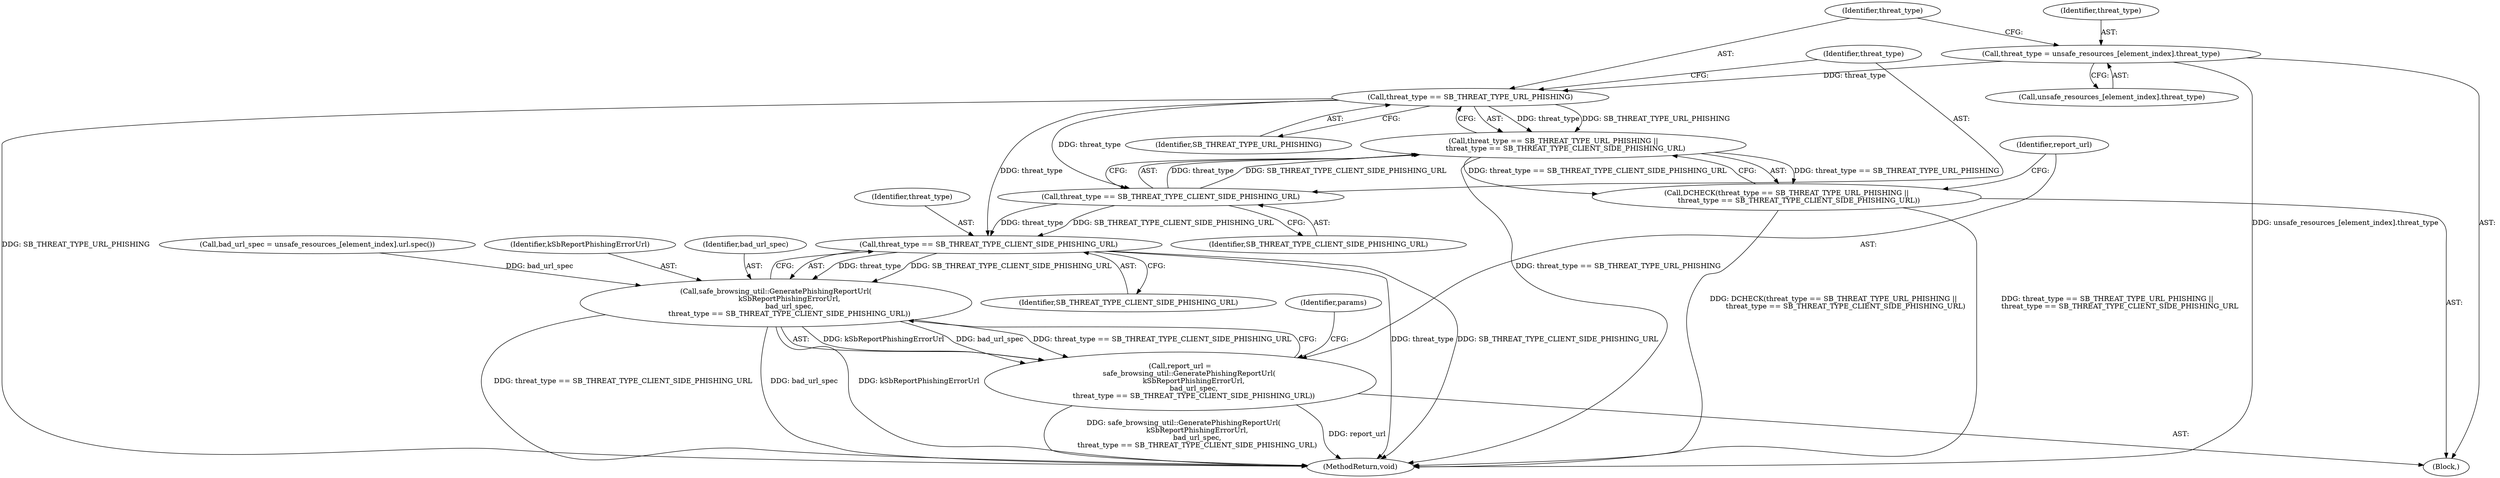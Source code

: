 digraph "0_Chrome_d443be6fdfe17ca4f3ff1843ded362ff0cd01096@array" {
"1000347" [label="(Call,threat_type = unsafe_resources_[element_index].threat_type)"];
"1000356" [label="(Call,threat_type == SB_THREAT_TYPE_URL_PHISHING)"];
"1000355" [label="(Call,threat_type == SB_THREAT_TYPE_URL_PHISHING ||\n           threat_type == SB_THREAT_TYPE_CLIENT_SIDE_PHISHING_URL)"];
"1000354" [label="(Call,DCHECK(threat_type == SB_THREAT_TYPE_URL_PHISHING ||\n           threat_type == SB_THREAT_TYPE_CLIENT_SIDE_PHISHING_URL))"];
"1000359" [label="(Call,threat_type == SB_THREAT_TYPE_CLIENT_SIDE_PHISHING_URL)"];
"1000368" [label="(Call,threat_type == SB_THREAT_TYPE_CLIENT_SIDE_PHISHING_URL)"];
"1000365" [label="(Call,safe_browsing_util::GeneratePhishingReportUrl(\n            kSbReportPhishingErrorUrl,\n            bad_url_spec,\n            threat_type == SB_THREAT_TYPE_CLIENT_SIDE_PHISHING_URL))"];
"1000363" [label="(Call,report_url =\n        safe_browsing_util::GeneratePhishingReportUrl(\n            kSbReportPhishingErrorUrl,\n            bad_url_spec,\n            threat_type == SB_THREAT_TYPE_CLIENT_SIDE_PHISHING_URL))"];
"1000363" [label="(Call,report_url =\n        safe_browsing_util::GeneratePhishingReportUrl(\n            kSbReportPhishingErrorUrl,\n            bad_url_spec,\n            threat_type == SB_THREAT_TYPE_CLIENT_SIDE_PHISHING_URL))"];
"1000347" [label="(Call,threat_type = unsafe_resources_[element_index].threat_type)"];
"1000354" [label="(Call,DCHECK(threat_type == SB_THREAT_TYPE_URL_PHISHING ||\n           threat_type == SB_THREAT_TYPE_CLIENT_SIDE_PHISHING_URL))"];
"1000345" [label="(Block,)"];
"1000359" [label="(Call,threat_type == SB_THREAT_TYPE_CLIENT_SIDE_PHISHING_URL)"];
"1000370" [label="(Identifier,SB_THREAT_TYPE_CLIENT_SIDE_PHISHING_URL)"];
"1000361" [label="(Identifier,SB_THREAT_TYPE_CLIENT_SIDE_PHISHING_URL)"];
"1000358" [label="(Identifier,SB_THREAT_TYPE_URL_PHISHING)"];
"1000373" [label="(Identifier,params)"];
"1000360" [label="(Identifier,threat_type)"];
"1000364" [label="(Identifier,report_url)"];
"1000348" [label="(Identifier,threat_type)"];
"1000357" [label="(Identifier,threat_type)"];
"1000366" [label="(Identifier,kSbReportPhishingErrorUrl)"];
"1000414" [label="(MethodReturn,void)"];
"1000367" [label="(Identifier,bad_url_spec)"];
"1000365" [label="(Call,safe_browsing_util::GeneratePhishingReportUrl(\n            kSbReportPhishingErrorUrl,\n            bad_url_spec,\n            threat_type == SB_THREAT_TYPE_CLIENT_SIDE_PHISHING_URL))"];
"1000349" [label="(Call,unsafe_resources_[element_index].threat_type)"];
"1000356" [label="(Call,threat_type == SB_THREAT_TYPE_URL_PHISHING)"];
"1000355" [label="(Call,threat_type == SB_THREAT_TYPE_URL_PHISHING ||\n           threat_type == SB_THREAT_TYPE_CLIENT_SIDE_PHISHING_URL)"];
"1000369" [label="(Identifier,threat_type)"];
"1000338" [label="(Call,bad_url_spec = unsafe_resources_[element_index].url.spec())"];
"1000368" [label="(Call,threat_type == SB_THREAT_TYPE_CLIENT_SIDE_PHISHING_URL)"];
"1000347" -> "1000345"  [label="AST: "];
"1000347" -> "1000349"  [label="CFG: "];
"1000348" -> "1000347"  [label="AST: "];
"1000349" -> "1000347"  [label="AST: "];
"1000357" -> "1000347"  [label="CFG: "];
"1000347" -> "1000414"  [label="DDG: unsafe_resources_[element_index].threat_type"];
"1000347" -> "1000356"  [label="DDG: threat_type"];
"1000356" -> "1000355"  [label="AST: "];
"1000356" -> "1000358"  [label="CFG: "];
"1000357" -> "1000356"  [label="AST: "];
"1000358" -> "1000356"  [label="AST: "];
"1000360" -> "1000356"  [label="CFG: "];
"1000355" -> "1000356"  [label="CFG: "];
"1000356" -> "1000414"  [label="DDG: SB_THREAT_TYPE_URL_PHISHING"];
"1000356" -> "1000355"  [label="DDG: threat_type"];
"1000356" -> "1000355"  [label="DDG: SB_THREAT_TYPE_URL_PHISHING"];
"1000356" -> "1000359"  [label="DDG: threat_type"];
"1000356" -> "1000368"  [label="DDG: threat_type"];
"1000355" -> "1000354"  [label="AST: "];
"1000355" -> "1000359"  [label="CFG: "];
"1000359" -> "1000355"  [label="AST: "];
"1000354" -> "1000355"  [label="CFG: "];
"1000355" -> "1000414"  [label="DDG: threat_type == SB_THREAT_TYPE_URL_PHISHING"];
"1000355" -> "1000354"  [label="DDG: threat_type == SB_THREAT_TYPE_URL_PHISHING"];
"1000355" -> "1000354"  [label="DDG: threat_type == SB_THREAT_TYPE_CLIENT_SIDE_PHISHING_URL"];
"1000359" -> "1000355"  [label="DDG: threat_type"];
"1000359" -> "1000355"  [label="DDG: SB_THREAT_TYPE_CLIENT_SIDE_PHISHING_URL"];
"1000354" -> "1000345"  [label="AST: "];
"1000364" -> "1000354"  [label="CFG: "];
"1000354" -> "1000414"  [label="DDG: DCHECK(threat_type == SB_THREAT_TYPE_URL_PHISHING ||\n           threat_type == SB_THREAT_TYPE_CLIENT_SIDE_PHISHING_URL)"];
"1000354" -> "1000414"  [label="DDG: threat_type == SB_THREAT_TYPE_URL_PHISHING ||\n           threat_type == SB_THREAT_TYPE_CLIENT_SIDE_PHISHING_URL"];
"1000359" -> "1000361"  [label="CFG: "];
"1000360" -> "1000359"  [label="AST: "];
"1000361" -> "1000359"  [label="AST: "];
"1000359" -> "1000368"  [label="DDG: threat_type"];
"1000359" -> "1000368"  [label="DDG: SB_THREAT_TYPE_CLIENT_SIDE_PHISHING_URL"];
"1000368" -> "1000365"  [label="AST: "];
"1000368" -> "1000370"  [label="CFG: "];
"1000369" -> "1000368"  [label="AST: "];
"1000370" -> "1000368"  [label="AST: "];
"1000365" -> "1000368"  [label="CFG: "];
"1000368" -> "1000414"  [label="DDG: threat_type"];
"1000368" -> "1000414"  [label="DDG: SB_THREAT_TYPE_CLIENT_SIDE_PHISHING_URL"];
"1000368" -> "1000365"  [label="DDG: threat_type"];
"1000368" -> "1000365"  [label="DDG: SB_THREAT_TYPE_CLIENT_SIDE_PHISHING_URL"];
"1000365" -> "1000363"  [label="AST: "];
"1000366" -> "1000365"  [label="AST: "];
"1000367" -> "1000365"  [label="AST: "];
"1000363" -> "1000365"  [label="CFG: "];
"1000365" -> "1000414"  [label="DDG: threat_type == SB_THREAT_TYPE_CLIENT_SIDE_PHISHING_URL"];
"1000365" -> "1000414"  [label="DDG: bad_url_spec"];
"1000365" -> "1000414"  [label="DDG: kSbReportPhishingErrorUrl"];
"1000365" -> "1000363"  [label="DDG: kSbReportPhishingErrorUrl"];
"1000365" -> "1000363"  [label="DDG: bad_url_spec"];
"1000365" -> "1000363"  [label="DDG: threat_type == SB_THREAT_TYPE_CLIENT_SIDE_PHISHING_URL"];
"1000338" -> "1000365"  [label="DDG: bad_url_spec"];
"1000363" -> "1000345"  [label="AST: "];
"1000364" -> "1000363"  [label="AST: "];
"1000373" -> "1000363"  [label="CFG: "];
"1000363" -> "1000414"  [label="DDG: safe_browsing_util::GeneratePhishingReportUrl(\n            kSbReportPhishingErrorUrl,\n            bad_url_spec,\n            threat_type == SB_THREAT_TYPE_CLIENT_SIDE_PHISHING_URL)"];
"1000363" -> "1000414"  [label="DDG: report_url"];
}
